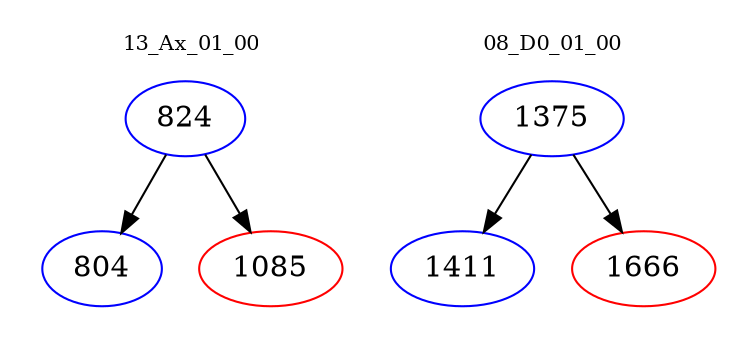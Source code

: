 digraph{
subgraph cluster_0 {
color = white
label = "13_Ax_01_00";
fontsize=10;
T0_824 [label="824", color="blue"]
T0_824 -> T0_804 [color="black"]
T0_804 [label="804", color="blue"]
T0_824 -> T0_1085 [color="black"]
T0_1085 [label="1085", color="red"]
}
subgraph cluster_1 {
color = white
label = "08_D0_01_00";
fontsize=10;
T1_1375 [label="1375", color="blue"]
T1_1375 -> T1_1411 [color="black"]
T1_1411 [label="1411", color="blue"]
T1_1375 -> T1_1666 [color="black"]
T1_1666 [label="1666", color="red"]
}
}
